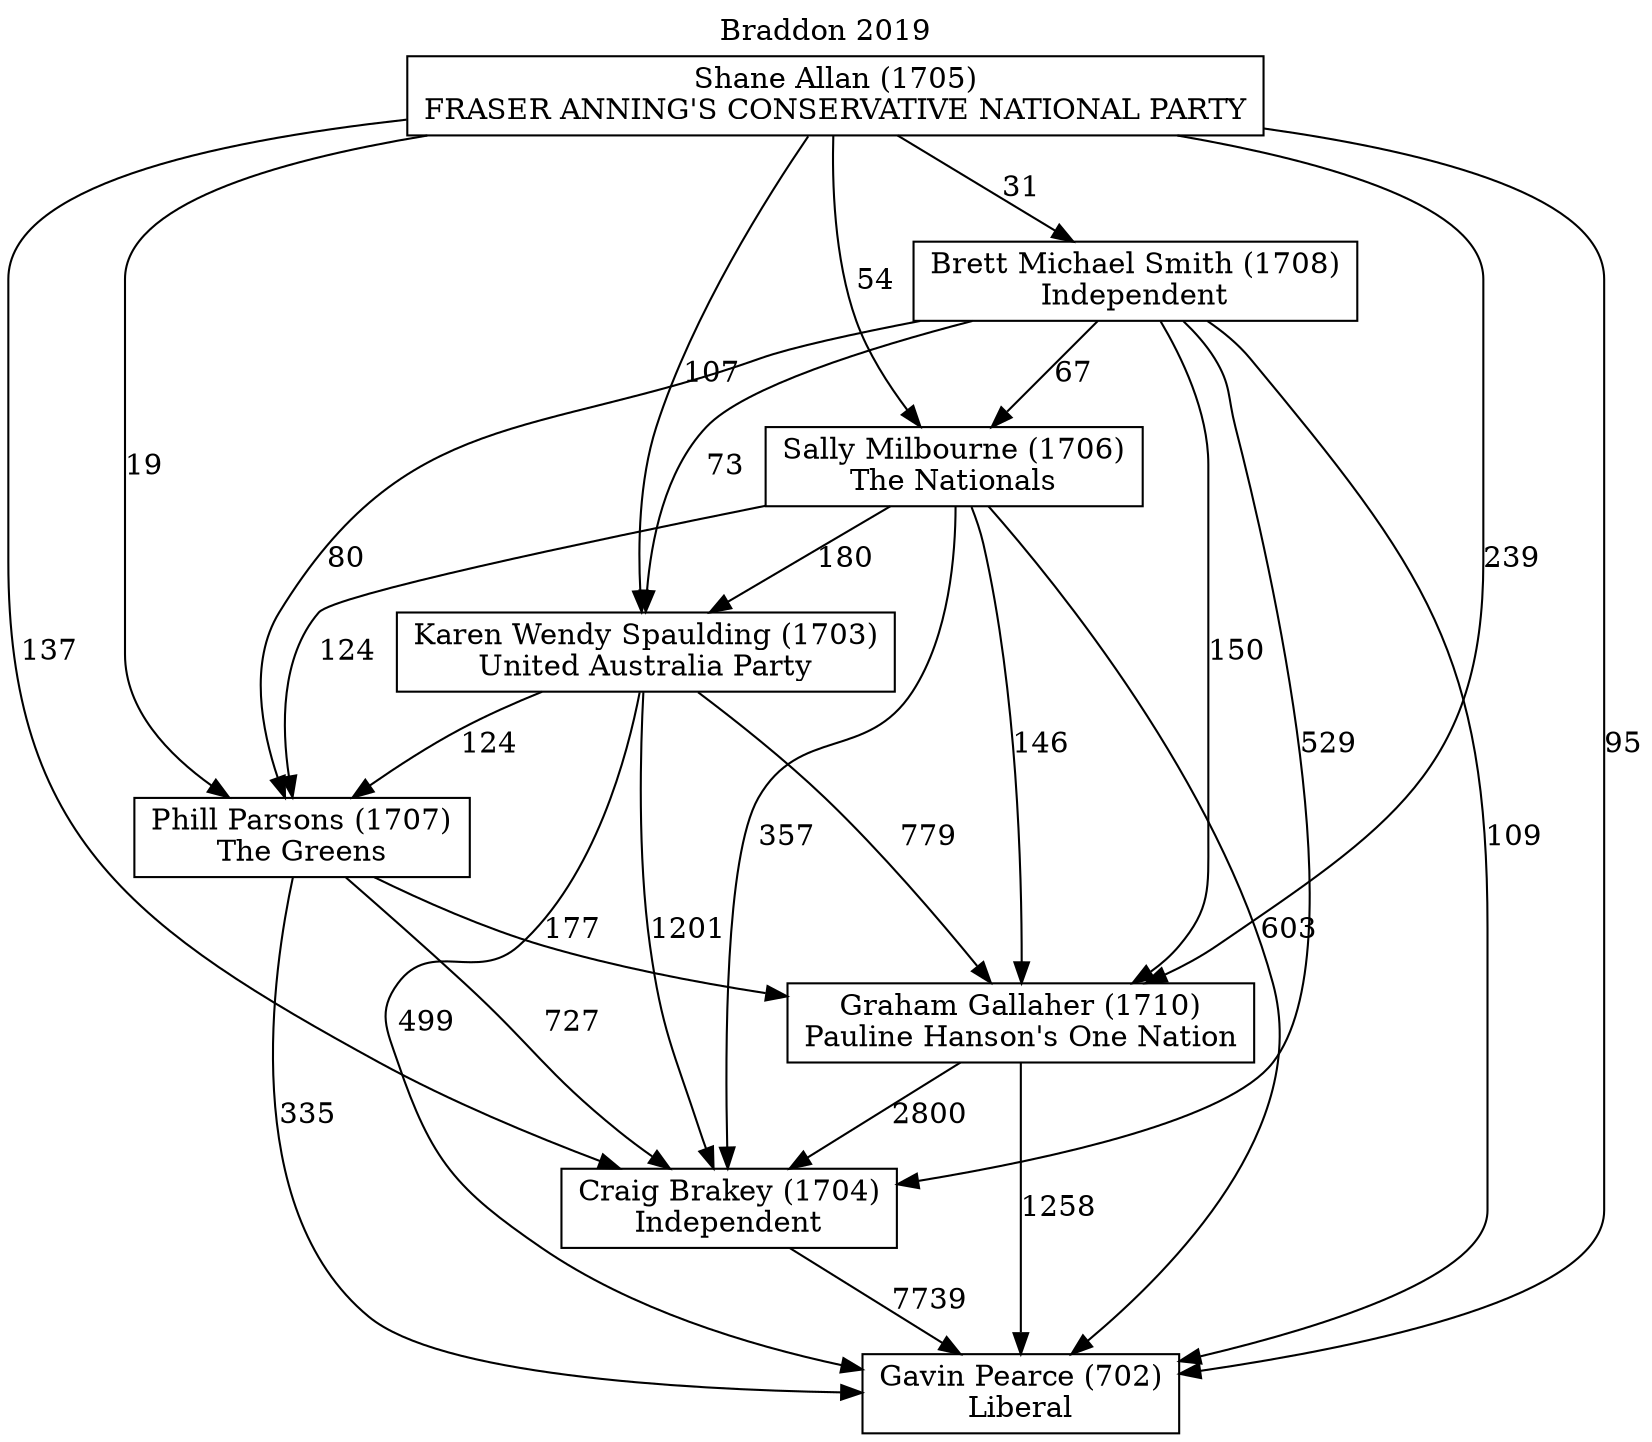// House preference flow
digraph "Gavin Pearce (702)_Braddon_2019" {
	graph [label="Braddon 2019" labelloc=t mclimit=10]
	node [shape=box]
	"Gavin Pearce (702)" [label="Gavin Pearce (702)
Liberal"]
	"Craig Brakey (1704)" [label="Craig Brakey (1704)
Independent"]
	"Graham Gallaher (1710)" [label="Graham Gallaher (1710)
Pauline Hanson's One Nation"]
	"Phill Parsons (1707)" [label="Phill Parsons (1707)
The Greens"]
	"Karen Wendy Spaulding (1703)" [label="Karen Wendy Spaulding (1703)
United Australia Party"]
	"Sally Milbourne (1706)" [label="Sally Milbourne (1706)
The Nationals"]
	"Brett Michael Smith (1708)" [label="Brett Michael Smith (1708)
Independent"]
	"Shane Allan (1705)" [label="Shane Allan (1705)
FRASER ANNING'S CONSERVATIVE NATIONAL PARTY"]
	"Craig Brakey (1704)" -> "Gavin Pearce (702)" [label=7739]
	"Graham Gallaher (1710)" -> "Craig Brakey (1704)" [label=2800]
	"Phill Parsons (1707)" -> "Graham Gallaher (1710)" [label=177]
	"Karen Wendy Spaulding (1703)" -> "Phill Parsons (1707)" [label=124]
	"Sally Milbourne (1706)" -> "Karen Wendy Spaulding (1703)" [label=180]
	"Brett Michael Smith (1708)" -> "Sally Milbourne (1706)" [label=67]
	"Shane Allan (1705)" -> "Brett Michael Smith (1708)" [label=31]
	"Graham Gallaher (1710)" -> "Gavin Pearce (702)" [label=1258]
	"Phill Parsons (1707)" -> "Gavin Pearce (702)" [label=335]
	"Karen Wendy Spaulding (1703)" -> "Gavin Pearce (702)" [label=499]
	"Sally Milbourne (1706)" -> "Gavin Pearce (702)" [label=603]
	"Brett Michael Smith (1708)" -> "Gavin Pearce (702)" [label=109]
	"Shane Allan (1705)" -> "Gavin Pearce (702)" [label=95]
	"Shane Allan (1705)" -> "Sally Milbourne (1706)" [label=54]
	"Brett Michael Smith (1708)" -> "Karen Wendy Spaulding (1703)" [label=73]
	"Shane Allan (1705)" -> "Karen Wendy Spaulding (1703)" [label=107]
	"Sally Milbourne (1706)" -> "Phill Parsons (1707)" [label=124]
	"Brett Michael Smith (1708)" -> "Phill Parsons (1707)" [label=80]
	"Shane Allan (1705)" -> "Phill Parsons (1707)" [label=19]
	"Karen Wendy Spaulding (1703)" -> "Graham Gallaher (1710)" [label=779]
	"Sally Milbourne (1706)" -> "Graham Gallaher (1710)" [label=146]
	"Brett Michael Smith (1708)" -> "Graham Gallaher (1710)" [label=150]
	"Shane Allan (1705)" -> "Graham Gallaher (1710)" [label=239]
	"Phill Parsons (1707)" -> "Craig Brakey (1704)" [label=727]
	"Karen Wendy Spaulding (1703)" -> "Craig Brakey (1704)" [label=1201]
	"Sally Milbourne (1706)" -> "Craig Brakey (1704)" [label=357]
	"Brett Michael Smith (1708)" -> "Craig Brakey (1704)" [label=529]
	"Shane Allan (1705)" -> "Craig Brakey (1704)" [label=137]
}
